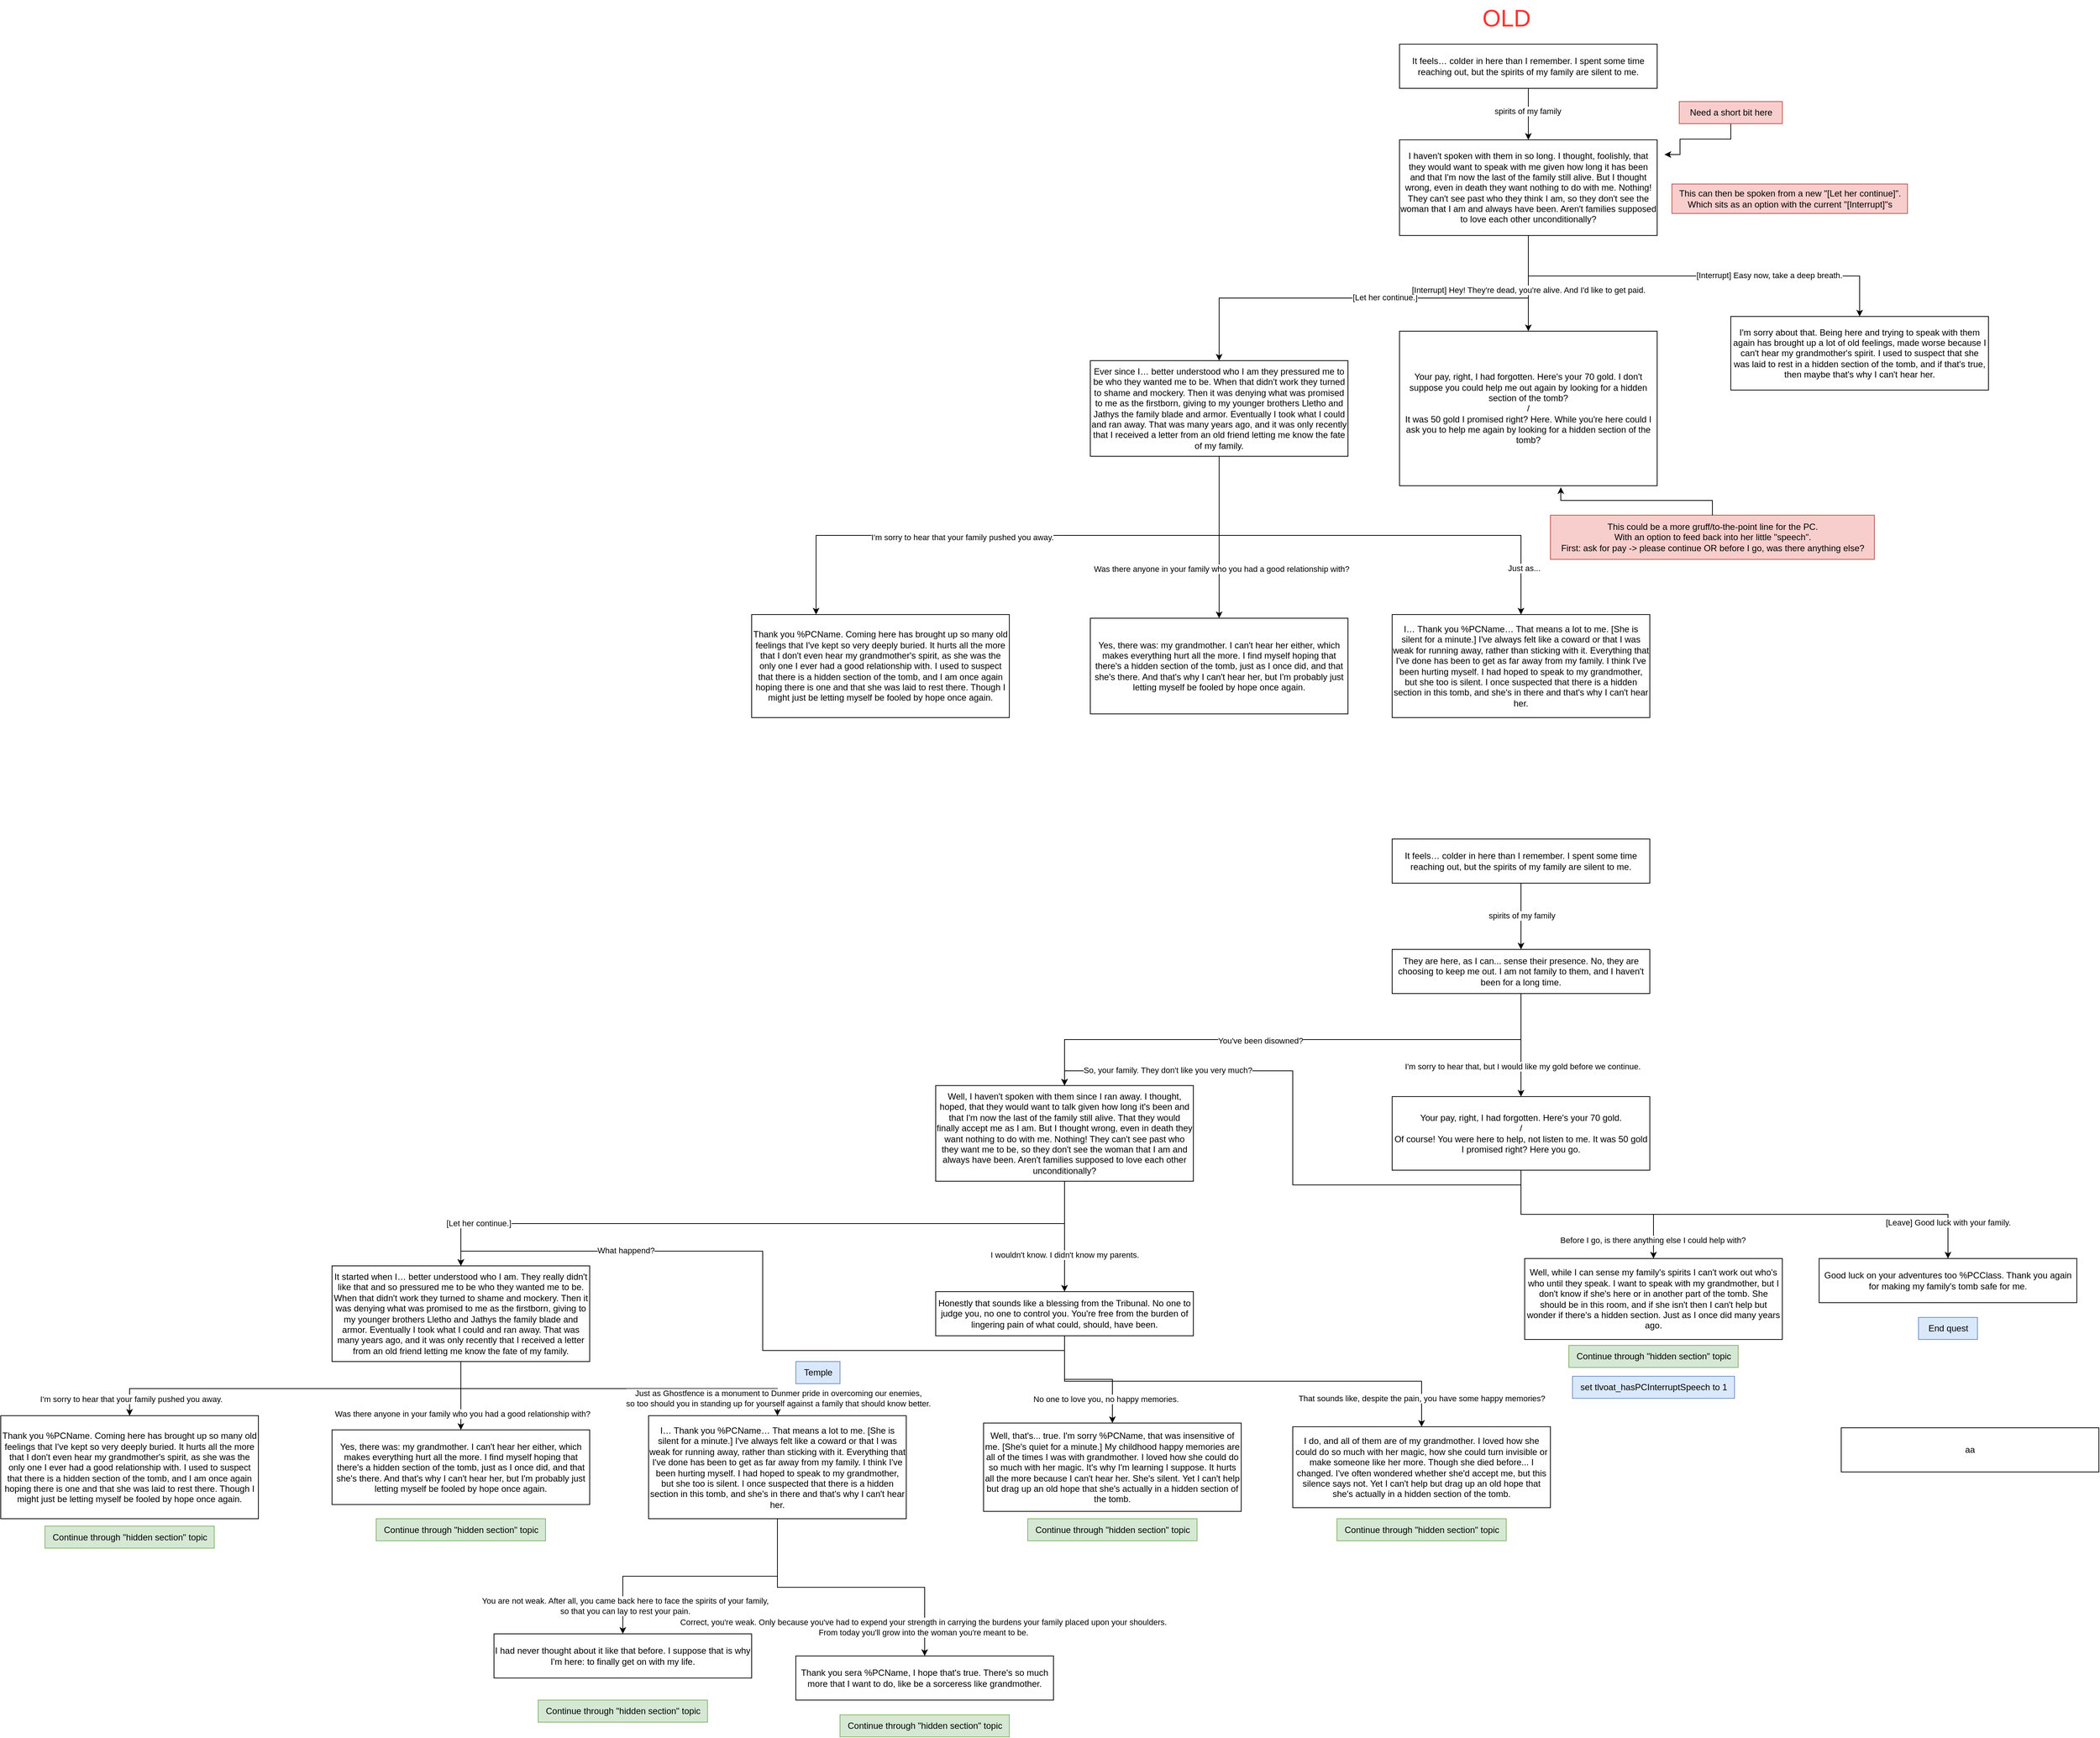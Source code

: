 <mxfile version="26.0.15">
  <diagram name="Page-1" id="907H_8X75_HjY04pCW_Z">
    <mxGraphModel dx="5550" dy="2889" grid="1" gridSize="10" guides="1" tooltips="1" connect="1" arrows="1" fold="1" page="1" pageScale="1" pageWidth="850" pageHeight="1100" math="0" shadow="0">
      <root>
        <mxCell id="0" />
        <mxCell id="1" parent="0" />
        <mxCell id="Po-c8Y7y1Jj03TQiTFve-6" style="edgeStyle=orthogonalEdgeStyle;rounded=0;orthogonalLoop=1;jettySize=auto;html=1;exitX=0.5;exitY=1;exitDx=0;exitDy=0;entryX=0.5;entryY=0;entryDx=0;entryDy=0;" parent="1" source="Po-c8Y7y1Jj03TQiTFve-1" target="Po-c8Y7y1Jj03TQiTFve-2" edge="1">
          <mxGeometry relative="1" as="geometry" />
        </mxCell>
        <mxCell id="Po-c8Y7y1Jj03TQiTFve-7" value="&lt;div&gt;spirits of my family&lt;/div&gt;" style="edgeLabel;html=1;align=center;verticalAlign=middle;resizable=0;points=[];" parent="Po-c8Y7y1Jj03TQiTFve-6" vertex="1" connectable="0">
          <mxGeometry x="-0.114" y="-1" relative="1" as="geometry">
            <mxPoint as="offset" />
          </mxGeometry>
        </mxCell>
        <mxCell id="Po-c8Y7y1Jj03TQiTFve-1" value="It feels… colder in here than I remember. I spent some time reaching out, but the spirits of my family are silent to me." style="rounded=0;whiteSpace=wrap;html=1;" parent="1" vertex="1">
          <mxGeometry x="120" y="-1040" width="350" height="60" as="geometry" />
        </mxCell>
        <mxCell id="Po-c8Y7y1Jj03TQiTFve-8" style="edgeStyle=orthogonalEdgeStyle;rounded=0;orthogonalLoop=1;jettySize=auto;html=1;exitX=0.5;exitY=1;exitDx=0;exitDy=0;entryX=0.5;entryY=0;entryDx=0;entryDy=0;" parent="1" source="Po-c8Y7y1Jj03TQiTFve-2" target="Po-c8Y7y1Jj03TQiTFve-3" edge="1">
          <mxGeometry relative="1" as="geometry" />
        </mxCell>
        <mxCell id="Po-c8Y7y1Jj03TQiTFve-9" value="&lt;div&gt;[Let her continue.]&lt;/div&gt;" style="edgeLabel;html=1;align=center;verticalAlign=middle;resizable=0;points=[];" parent="Po-c8Y7y1Jj03TQiTFve-8" vertex="1" connectable="0">
          <mxGeometry x="-0.05" y="-1" relative="1" as="geometry">
            <mxPoint as="offset" />
          </mxGeometry>
        </mxCell>
        <mxCell id="Po-c8Y7y1Jj03TQiTFve-10" style="edgeStyle=orthogonalEdgeStyle;rounded=0;orthogonalLoop=1;jettySize=auto;html=1;exitX=0.5;exitY=1;exitDx=0;exitDy=0;entryX=0.5;entryY=0;entryDx=0;entryDy=0;" parent="1" source="Po-c8Y7y1Jj03TQiTFve-2" target="Po-c8Y7y1Jj03TQiTFve-4" edge="1">
          <mxGeometry relative="1" as="geometry" />
        </mxCell>
        <mxCell id="Po-c8Y7y1Jj03TQiTFve-11" value="[Interrupt] Hey! They&#39;re dead, you&#39;re alive. And I&#39;d like to get paid." style="edgeLabel;html=1;align=center;verticalAlign=middle;resizable=0;points=[];" parent="Po-c8Y7y1Jj03TQiTFve-10" vertex="1" connectable="0">
          <mxGeometry x="0.139" relative="1" as="geometry">
            <mxPoint as="offset" />
          </mxGeometry>
        </mxCell>
        <mxCell id="Po-c8Y7y1Jj03TQiTFve-12" style="edgeStyle=orthogonalEdgeStyle;rounded=0;orthogonalLoop=1;jettySize=auto;html=1;exitX=0.5;exitY=1;exitDx=0;exitDy=0;entryX=0.5;entryY=0;entryDx=0;entryDy=0;" parent="1" source="Po-c8Y7y1Jj03TQiTFve-2" target="Po-c8Y7y1Jj03TQiTFve-5" edge="1">
          <mxGeometry relative="1" as="geometry" />
        </mxCell>
        <mxCell id="Po-c8Y7y1Jj03TQiTFve-13" value="[Interrupt] Easy now, take a deep breath." style="edgeLabel;html=1;align=center;verticalAlign=middle;resizable=0;points=[];" parent="Po-c8Y7y1Jj03TQiTFve-12" vertex="1" connectable="0">
          <mxGeometry x="0.364" y="1" relative="1" as="geometry">
            <mxPoint as="offset" />
          </mxGeometry>
        </mxCell>
        <mxCell id="Po-c8Y7y1Jj03TQiTFve-2" value="I haven&#39;t spoken with them in so long. I thought, foolishly, that they would want to speak with me given how long it has been and that I&#39;m now the last of the family still alive. But I thought wrong, even in death they want nothing to do with me. Nothing! They can&#39;t see past who they think I am, so they don&#39;t see the woman that I am and always have been. Aren&#39;t families supposed to love each other unconditionally?" style="rounded=0;whiteSpace=wrap;html=1;" parent="1" vertex="1">
          <mxGeometry x="120" y="-910" width="350" height="130" as="geometry" />
        </mxCell>
        <mxCell id="Po-c8Y7y1Jj03TQiTFve-17" style="edgeStyle=orthogonalEdgeStyle;rounded=0;orthogonalLoop=1;jettySize=auto;html=1;exitX=0.5;exitY=1;exitDx=0;exitDy=0;entryX=0.25;entryY=0;entryDx=0;entryDy=0;" parent="1" source="Po-c8Y7y1Jj03TQiTFve-3" target="Po-c8Y7y1Jj03TQiTFve-14" edge="1">
          <mxGeometry relative="1" as="geometry" />
        </mxCell>
        <mxCell id="Po-c8Y7y1Jj03TQiTFve-20" value="I&#39;m sorry to hear that your family pushed you away." style="edgeLabel;html=1;align=center;verticalAlign=middle;resizable=0;points=[];" parent="Po-c8Y7y1Jj03TQiTFve-17" vertex="1" connectable="0">
          <mxGeometry x="0.2" y="2" relative="1" as="geometry">
            <mxPoint x="1" as="offset" />
          </mxGeometry>
        </mxCell>
        <mxCell id="Po-c8Y7y1Jj03TQiTFve-18" style="edgeStyle=orthogonalEdgeStyle;rounded=0;orthogonalLoop=1;jettySize=auto;html=1;exitX=0.5;exitY=1;exitDx=0;exitDy=0;entryX=0.5;entryY=0;entryDx=0;entryDy=0;" parent="1" source="Po-c8Y7y1Jj03TQiTFve-3" target="Po-c8Y7y1Jj03TQiTFve-15" edge="1">
          <mxGeometry relative="1" as="geometry" />
        </mxCell>
        <mxCell id="Po-c8Y7y1Jj03TQiTFve-21" value="Was there anyone in your family who you had a good relationship with?" style="edgeLabel;html=1;align=center;verticalAlign=middle;resizable=0;points=[];" parent="Po-c8Y7y1Jj03TQiTFve-18" vertex="1" connectable="0">
          <mxGeometry x="0.391" y="3" relative="1" as="geometry">
            <mxPoint as="offset" />
          </mxGeometry>
        </mxCell>
        <mxCell id="Po-c8Y7y1Jj03TQiTFve-19" style="edgeStyle=orthogonalEdgeStyle;rounded=0;orthogonalLoop=1;jettySize=auto;html=1;exitX=0.5;exitY=1;exitDx=0;exitDy=0;entryX=0.5;entryY=0;entryDx=0;entryDy=0;" parent="1" source="Po-c8Y7y1Jj03TQiTFve-3" target="Po-c8Y7y1Jj03TQiTFve-16" edge="1">
          <mxGeometry relative="1" as="geometry" />
        </mxCell>
        <mxCell id="Po-c8Y7y1Jj03TQiTFve-22" value="Just as..." style="edgeLabel;html=1;align=center;verticalAlign=middle;resizable=0;points=[];" parent="Po-c8Y7y1Jj03TQiTFve-19" vertex="1" connectable="0">
          <mxGeometry x="0.798" y="4" relative="1" as="geometry">
            <mxPoint as="offset" />
          </mxGeometry>
        </mxCell>
        <mxCell id="Po-c8Y7y1Jj03TQiTFve-3" value="Ever since I… better understood who I am they pressured me to be who they wanted me to be. When that didn&#39;t work they turned to shame and mockery. Then it was denying what was promised to me as the firstborn, giving to my younger brothers Lletho and Jathys the family blade and armor. Eventually I took what I could and ran away. That was many years ago, and it was only recently that I received a letter from an old friend letting me know the fate of my family." style="rounded=0;whiteSpace=wrap;html=1;" parent="1" vertex="1">
          <mxGeometry x="-300" y="-610" width="350" height="130" as="geometry" />
        </mxCell>
        <mxCell id="Po-c8Y7y1Jj03TQiTFve-4" value="&lt;div&gt;Your pay, right, I had forgotten. Here&#39;s your 70 gold. I don&#39;t suppose you could help me out again by looking for a hidden section of the tomb?&lt;/div&gt;&lt;div&gt;/&lt;/div&gt;&lt;div&gt;It was 50 gold I promised right? Here. While you&#39;re here could I ask you to help me again by looking for a hidden section of the tomb?&lt;/div&gt;" style="rounded=0;whiteSpace=wrap;html=1;" parent="1" vertex="1">
          <mxGeometry x="120" y="-650" width="350" height="210" as="geometry" />
        </mxCell>
        <mxCell id="Po-c8Y7y1Jj03TQiTFve-5" value="I&#39;m sorry about that. Being here and trying to speak with them again has brought up a lot of old feelings, made worse because I can&#39;t hear my grandmother&#39;s spirit. I used to suspect that she was laid to rest in a hidden section of the tomb, and if that&#39;s true, then maybe that&#39;s why I can&#39;t hear her." style="rounded=0;whiteSpace=wrap;html=1;" parent="1" vertex="1">
          <mxGeometry x="570" y="-670" width="350" height="100" as="geometry" />
        </mxCell>
        <mxCell id="Po-c8Y7y1Jj03TQiTFve-14" value="Thank you %PCName. Coming here has brought up so many old feelings that I&#39;ve kept so very deeply buried. It hurts all the more that I don&#39;t even hear my grandmother&#39;s spirit, as she was the only one I ever had a good relationship with. I used to suspect that there is a hidden section of the tomb, and I am once again hoping there is one and that she was laid to rest there. Though I might just be letting myself be fooled by hope once again." style="rounded=0;whiteSpace=wrap;html=1;" parent="1" vertex="1">
          <mxGeometry x="-760" y="-265" width="350" height="140" as="geometry" />
        </mxCell>
        <mxCell id="Po-c8Y7y1Jj03TQiTFve-15" value="Yes, there was: my grandmother. I can&#39;t hear her either, which makes everything hurt all the more. I find myself hoping that there&#39;s a hidden section of the tomb, just as I once did, and that she&#39;s there. And that&#39;s why I can&#39;t hear her, but I&#39;m probably just letting myself be fooled by hope once again." style="rounded=0;whiteSpace=wrap;html=1;" parent="1" vertex="1">
          <mxGeometry x="-300" y="-260" width="350" height="130" as="geometry" />
        </mxCell>
        <mxCell id="Po-c8Y7y1Jj03TQiTFve-16" value="I… Thank you %PCName… That means a lot to me. [She is silent for a minute.] I&#39;ve always felt like a coward or that I was weak for running away, rather than sticking with it. Everything that I&#39;ve done has been to get as far away from my family. I think I&#39;ve been hurting myself. I had hoped to speak to my grandmother, but she too is silent. I once suspected that there is a hidden section in this tomb, and she&#39;s in there and that&#39;s why I can&#39;t hear her." style="rounded=0;whiteSpace=wrap;html=1;" parent="1" vertex="1">
          <mxGeometry x="110" y="-265" width="350" height="140" as="geometry" />
        </mxCell>
        <mxCell id="6HRQGlN3xS3Xlfp-Bm1q-2" style="edgeStyle=orthogonalEdgeStyle;rounded=0;orthogonalLoop=1;jettySize=auto;html=1;" parent="1" source="6HRQGlN3xS3Xlfp-Bm1q-1" edge="1">
          <mxGeometry relative="1" as="geometry">
            <mxPoint x="480" y="-890" as="targetPoint" />
            <Array as="points">
              <mxPoint x="570" y="-911" />
              <mxPoint x="501" y="-911" />
              <mxPoint x="501" y="-890" />
            </Array>
          </mxGeometry>
        </mxCell>
        <mxCell id="6HRQGlN3xS3Xlfp-Bm1q-1" value="Need a short bit here" style="text;html=1;align=center;verticalAlign=middle;resizable=0;points=[];autosize=1;strokeColor=#b85450;fillColor=#f8cecc;" parent="1" vertex="1">
          <mxGeometry x="500" y="-962" width="140" height="30" as="geometry" />
        </mxCell>
        <mxCell id="6HRQGlN3xS3Xlfp-Bm1q-3" value="&lt;div&gt;This can then be spoken from a new &quot;[Let her continue]&quot;.&lt;/div&gt;&lt;div&gt;Which sits as an option with the current &quot;[Interrupt]&quot;s&lt;/div&gt;" style="text;html=1;align=center;verticalAlign=middle;resizable=0;points=[];autosize=1;strokeColor=#b85450;fillColor=#f8cecc;" parent="1" vertex="1">
          <mxGeometry x="490" y="-850" width="320" height="40" as="geometry" />
        </mxCell>
        <mxCell id="6HRQGlN3xS3Xlfp-Bm1q-4" value="&lt;div&gt;This could be a more gruff/to-the-point line for the PC.&lt;/div&gt;&lt;div&gt;With an option to feed back into her little &quot;speech&quot;.&lt;/div&gt;&lt;div&gt;First: ask for pay -&amp;gt; please continue OR before I go, was there anything else?&lt;/div&gt;" style="text;html=1;align=center;verticalAlign=middle;resizable=0;points=[];autosize=1;strokeColor=#b85450;fillColor=#f8cecc;" parent="1" vertex="1">
          <mxGeometry x="325" y="-400" width="440" height="60" as="geometry" />
        </mxCell>
        <mxCell id="6HRQGlN3xS3Xlfp-Bm1q-5" style="edgeStyle=orthogonalEdgeStyle;rounded=0;orthogonalLoop=1;jettySize=auto;html=1;entryX=0.626;entryY=1.01;entryDx=0;entryDy=0;entryPerimeter=0;" parent="1" source="6HRQGlN3xS3Xlfp-Bm1q-4" target="Po-c8Y7y1Jj03TQiTFve-4" edge="1">
          <mxGeometry relative="1" as="geometry" />
        </mxCell>
        <mxCell id="IOSCpickuRpwtorIMnZY-4" style="edgeStyle=orthogonalEdgeStyle;rounded=0;orthogonalLoop=1;jettySize=auto;html=1;exitX=0.5;exitY=1;exitDx=0;exitDy=0;" edge="1" parent="1" source="IOSCpickuRpwtorIMnZY-1" target="IOSCpickuRpwtorIMnZY-3">
          <mxGeometry relative="1" as="geometry" />
        </mxCell>
        <mxCell id="IOSCpickuRpwtorIMnZY-5" value="spirits of my family" style="edgeLabel;html=1;align=center;verticalAlign=middle;resizable=0;points=[];" vertex="1" connectable="0" parent="IOSCpickuRpwtorIMnZY-4">
          <mxGeometry x="-0.022" y="1" relative="1" as="geometry">
            <mxPoint as="offset" />
          </mxGeometry>
        </mxCell>
        <mxCell id="IOSCpickuRpwtorIMnZY-1" value="It feels… colder in here than I remember. I spent some time reaching out, but the spirits of my family are silent to me." style="rounded=0;whiteSpace=wrap;html=1;" vertex="1" parent="1">
          <mxGeometry x="110" y="40" width="350" height="60" as="geometry" />
        </mxCell>
        <mxCell id="IOSCpickuRpwtorIMnZY-2" value="&lt;font style=&quot;font-size: 32px; color: rgb(255, 51, 51);&quot;&gt;OLD&lt;/font&gt;" style="text;html=1;align=center;verticalAlign=middle;resizable=0;points=[];autosize=1;strokeColor=none;fillColor=none;" vertex="1" parent="1">
          <mxGeometry x="220" y="-1100" width="90" height="50" as="geometry" />
        </mxCell>
        <mxCell id="IOSCpickuRpwtorIMnZY-7" style="edgeStyle=orthogonalEdgeStyle;rounded=0;orthogonalLoop=1;jettySize=auto;html=1;exitX=0.5;exitY=1;exitDx=0;exitDy=0;entryX=0.5;entryY=0;entryDx=0;entryDy=0;" edge="1" parent="1" source="IOSCpickuRpwtorIMnZY-3" target="IOSCpickuRpwtorIMnZY-6">
          <mxGeometry relative="1" as="geometry" />
        </mxCell>
        <mxCell id="IOSCpickuRpwtorIMnZY-8" value="You&#39;ve been disowned?" style="edgeLabel;html=1;align=center;verticalAlign=middle;resizable=0;points=[];" vertex="1" connectable="0" parent="IOSCpickuRpwtorIMnZY-7">
          <mxGeometry x="0.118" y="1" relative="1" as="geometry">
            <mxPoint as="offset" />
          </mxGeometry>
        </mxCell>
        <mxCell id="IOSCpickuRpwtorIMnZY-10" style="edgeStyle=orthogonalEdgeStyle;rounded=0;orthogonalLoop=1;jettySize=auto;html=1;exitX=0.5;exitY=1;exitDx=0;exitDy=0;entryX=0.5;entryY=0;entryDx=0;entryDy=0;" edge="1" parent="1" source="IOSCpickuRpwtorIMnZY-3" target="IOSCpickuRpwtorIMnZY-9">
          <mxGeometry relative="1" as="geometry" />
        </mxCell>
        <mxCell id="IOSCpickuRpwtorIMnZY-11" value="I&#39;m sorry to hear that, but I would like my gold before we continue." style="edgeLabel;html=1;align=center;verticalAlign=middle;resizable=0;points=[];" vertex="1" connectable="0" parent="IOSCpickuRpwtorIMnZY-10">
          <mxGeometry x="0.411" y="2" relative="1" as="geometry">
            <mxPoint as="offset" />
          </mxGeometry>
        </mxCell>
        <mxCell id="IOSCpickuRpwtorIMnZY-3" value="They are here, as I can... sense their presence. No, they are choosing to keep me out. I am not family to them, and I haven&#39;t been for a long time." style="whiteSpace=wrap;html=1;" vertex="1" parent="1">
          <mxGeometry x="110" y="190" width="350" height="60" as="geometry" />
        </mxCell>
        <mxCell id="IOSCpickuRpwtorIMnZY-25" style="edgeStyle=orthogonalEdgeStyle;rounded=0;orthogonalLoop=1;jettySize=auto;html=1;exitX=0.5;exitY=1;exitDx=0;exitDy=0;" edge="1" parent="1" source="IOSCpickuRpwtorIMnZY-6" target="IOSCpickuRpwtorIMnZY-24">
          <mxGeometry relative="1" as="geometry" />
        </mxCell>
        <mxCell id="IOSCpickuRpwtorIMnZY-26" value="[Let her continue.]" style="edgeLabel;html=1;align=center;verticalAlign=middle;resizable=0;points=[];" vertex="1" connectable="0" parent="IOSCpickuRpwtorIMnZY-25">
          <mxGeometry x="0.827" y="-1" relative="1" as="geometry">
            <mxPoint as="offset" />
          </mxGeometry>
        </mxCell>
        <mxCell id="IOSCpickuRpwtorIMnZY-28" style="edgeStyle=orthogonalEdgeStyle;rounded=0;orthogonalLoop=1;jettySize=auto;html=1;exitX=0.5;exitY=1;exitDx=0;exitDy=0;entryX=0.5;entryY=0;entryDx=0;entryDy=0;" edge="1" parent="1" source="IOSCpickuRpwtorIMnZY-6" target="IOSCpickuRpwtorIMnZY-27">
          <mxGeometry relative="1" as="geometry" />
        </mxCell>
        <mxCell id="IOSCpickuRpwtorIMnZY-29" value="I wouldn&#39;t know. I didn&#39;t know my parents." style="edgeLabel;html=1;align=center;verticalAlign=middle;resizable=0;points=[];" vertex="1" connectable="0" parent="IOSCpickuRpwtorIMnZY-28">
          <mxGeometry x="0.336" relative="1" as="geometry">
            <mxPoint as="offset" />
          </mxGeometry>
        </mxCell>
        <mxCell id="IOSCpickuRpwtorIMnZY-6" value="Well, I haven&#39;t spoken with them since I ran away. I thought, hoped, that they would want to talk given how long it&#39;s been and that I&#39;m now the last of the family still alive. That they would finally accept me as I am. But I thought wrong, even in death they want nothing to do with me. Nothing! They can&#39;t see past who they want me to be, so they don&#39;t see the woman that I am and always have been. Aren&#39;t families supposed to love each other unconditionally?" style="rounded=0;whiteSpace=wrap;html=1;" vertex="1" parent="1">
          <mxGeometry x="-510" y="375" width="350" height="130" as="geometry" />
        </mxCell>
        <mxCell id="IOSCpickuRpwtorIMnZY-15" style="edgeStyle=orthogonalEdgeStyle;rounded=0;orthogonalLoop=1;jettySize=auto;html=1;exitX=0.5;exitY=1;exitDx=0;exitDy=0;entryX=0.5;entryY=0;entryDx=0;entryDy=0;" edge="1" parent="1" source="IOSCpickuRpwtorIMnZY-9" target="IOSCpickuRpwtorIMnZY-13">
          <mxGeometry relative="1" as="geometry" />
        </mxCell>
        <mxCell id="IOSCpickuRpwtorIMnZY-16" value="Before I go, is there anything else I could help with?" style="edgeLabel;html=1;align=center;verticalAlign=middle;resizable=0;points=[];" vertex="1" connectable="0" parent="IOSCpickuRpwtorIMnZY-15">
          <mxGeometry x="0.409" y="2" relative="1" as="geometry">
            <mxPoint x="27" y="37" as="offset" />
          </mxGeometry>
        </mxCell>
        <mxCell id="IOSCpickuRpwtorIMnZY-17" style="edgeStyle=orthogonalEdgeStyle;rounded=0;orthogonalLoop=1;jettySize=auto;html=1;exitX=0.5;exitY=1;exitDx=0;exitDy=0;entryX=0.5;entryY=0;entryDx=0;entryDy=0;" edge="1" parent="1" source="IOSCpickuRpwtorIMnZY-9" target="IOSCpickuRpwtorIMnZY-14">
          <mxGeometry relative="1" as="geometry" />
        </mxCell>
        <mxCell id="IOSCpickuRpwtorIMnZY-18" value="[Leave] Good luck with your family." style="edgeLabel;html=1;align=center;verticalAlign=middle;resizable=0;points=[];" vertex="1" connectable="0" parent="IOSCpickuRpwtorIMnZY-17">
          <mxGeometry x="0.858" relative="1" as="geometry">
            <mxPoint as="offset" />
          </mxGeometry>
        </mxCell>
        <mxCell id="IOSCpickuRpwtorIMnZY-19" style="edgeStyle=orthogonalEdgeStyle;rounded=0;orthogonalLoop=1;jettySize=auto;html=1;exitX=0.5;exitY=1;exitDx=0;exitDy=0;entryX=0.5;entryY=0;entryDx=0;entryDy=0;" edge="1" parent="1" source="IOSCpickuRpwtorIMnZY-9" target="IOSCpickuRpwtorIMnZY-6">
          <mxGeometry relative="1" as="geometry" />
        </mxCell>
        <mxCell id="IOSCpickuRpwtorIMnZY-20" value="So, your family. They don&#39;t like you very much?" style="edgeLabel;html=1;align=center;verticalAlign=middle;resizable=0;points=[];" vertex="1" connectable="0" parent="IOSCpickuRpwtorIMnZY-19">
          <mxGeometry x="0.609" y="-1" relative="1" as="geometry">
            <mxPoint as="offset" />
          </mxGeometry>
        </mxCell>
        <mxCell id="IOSCpickuRpwtorIMnZY-9" value="&lt;div&gt;Your pay, right, I had forgotten. Here&#39;s your 70 gold.&lt;/div&gt;&lt;div&gt;/&lt;/div&gt;&lt;div&gt;Of course! You were here to help, not listen to me. It was 50 gold I promised right? Here you go.&lt;/div&gt;" style="whiteSpace=wrap;html=1;" vertex="1" parent="1">
          <mxGeometry x="110" y="390" width="350" height="100" as="geometry" />
        </mxCell>
        <mxCell id="IOSCpickuRpwtorIMnZY-12" value="aa" style="whiteSpace=wrap;html=1;" vertex="1" parent="1">
          <mxGeometry x="720" y="840" width="350" height="60" as="geometry" />
        </mxCell>
        <mxCell id="IOSCpickuRpwtorIMnZY-13" value="Well, while I can sense my family&#39;s spirits I can&#39;t work out who&#39;s who until they speak. I want to speak with my grandmother, but I don&#39;t know if she&#39;s here or in another part of the tomb. She should be in this room, and if she isn&#39;t then I can&#39;t help but wonder if there&#39;s a hidden section. Just as I once did many years ago." style="whiteSpace=wrap;html=1;" vertex="1" parent="1">
          <mxGeometry x="290" y="610" width="350" height="110" as="geometry" />
        </mxCell>
        <mxCell id="IOSCpickuRpwtorIMnZY-14" value="Good luck on your adventures too %PCClass. Thank you again for making my family&#39;s tomb safe for me." style="whiteSpace=wrap;html=1;" vertex="1" parent="1">
          <mxGeometry x="690" y="610" width="350" height="60" as="geometry" />
        </mxCell>
        <mxCell id="IOSCpickuRpwtorIMnZY-21" value="&lt;div&gt;End quest&lt;/div&gt;" style="text;html=1;align=center;verticalAlign=middle;resizable=0;points=[];autosize=1;strokeColor=#6c8ebf;fillColor=#dae8fc;" vertex="1" parent="1">
          <mxGeometry x="825" y="690" width="80" height="30" as="geometry" />
        </mxCell>
        <mxCell id="IOSCpickuRpwtorIMnZY-22" value="Continue through &quot;hidden section&quot; topic" style="text;html=1;align=center;verticalAlign=middle;resizable=0;points=[];autosize=1;strokeColor=#82b366;fillColor=#d5e8d4;" vertex="1" parent="1">
          <mxGeometry x="350" y="728" width="230" height="30" as="geometry" />
        </mxCell>
        <mxCell id="IOSCpickuRpwtorIMnZY-23" value="&lt;div&gt;set tlvoat_hasPCInterruptSpeech to 1&lt;/div&gt;" style="text;html=1;align=center;verticalAlign=middle;resizable=0;points=[];autosize=1;strokeColor=#6c8ebf;fillColor=#dae8fc;" vertex="1" parent="1">
          <mxGeometry x="355" y="770" width="220" height="30" as="geometry" />
        </mxCell>
        <mxCell id="IOSCpickuRpwtorIMnZY-41" style="edgeStyle=orthogonalEdgeStyle;rounded=0;orthogonalLoop=1;jettySize=auto;html=1;exitX=0.5;exitY=1;exitDx=0;exitDy=0;entryX=0.5;entryY=0;entryDx=0;entryDy=0;" edge="1" parent="1" source="IOSCpickuRpwtorIMnZY-24" target="IOSCpickuRpwtorIMnZY-40">
          <mxGeometry relative="1" as="geometry" />
        </mxCell>
        <mxCell id="IOSCpickuRpwtorIMnZY-42" value="Was there anyone in your family who you had a good relationship with?" style="edgeLabel;html=1;align=center;verticalAlign=middle;resizable=0;points=[];" vertex="1" connectable="0" parent="IOSCpickuRpwtorIMnZY-41">
          <mxGeometry x="0.541" y="2" relative="1" as="geometry">
            <mxPoint y="-1" as="offset" />
          </mxGeometry>
        </mxCell>
        <mxCell id="IOSCpickuRpwtorIMnZY-45" style="edgeStyle=orthogonalEdgeStyle;rounded=0;orthogonalLoop=1;jettySize=auto;html=1;exitX=0.5;exitY=1;exitDx=0;exitDy=0;entryX=0.5;entryY=0;entryDx=0;entryDy=0;" edge="1" parent="1" source="IOSCpickuRpwtorIMnZY-24" target="IOSCpickuRpwtorIMnZY-44">
          <mxGeometry relative="1" as="geometry" />
        </mxCell>
        <mxCell id="IOSCpickuRpwtorIMnZY-46" value="I&#39;m sorry to hear that your family pushed you away." style="edgeLabel;html=1;align=center;verticalAlign=middle;resizable=0;points=[];" vertex="1" connectable="0" parent="IOSCpickuRpwtorIMnZY-45">
          <mxGeometry x="0.918" y="2" relative="1" as="geometry">
            <mxPoint y="-1" as="offset" />
          </mxGeometry>
        </mxCell>
        <mxCell id="IOSCpickuRpwtorIMnZY-49" style="edgeStyle=orthogonalEdgeStyle;rounded=0;orthogonalLoop=1;jettySize=auto;html=1;exitX=0.5;exitY=1;exitDx=0;exitDy=0;entryX=0.5;entryY=0;entryDx=0;entryDy=0;" edge="1" parent="1" source="IOSCpickuRpwtorIMnZY-24" target="IOSCpickuRpwtorIMnZY-48">
          <mxGeometry relative="1" as="geometry" />
        </mxCell>
        <mxCell id="IOSCpickuRpwtorIMnZY-50" value="&lt;div&gt;Just as Ghostfence is a monument to Dunmer pride in overcoming our enemies,&lt;/div&gt;&lt;div&gt;so too should you in standing up for yourself against a family that should know better.&lt;/div&gt;" style="edgeLabel;html=1;align=center;verticalAlign=middle;resizable=0;points=[];" vertex="1" connectable="0" parent="IOSCpickuRpwtorIMnZY-49">
          <mxGeometry x="0.906" y="1" relative="1" as="geometry">
            <mxPoint as="offset" />
          </mxGeometry>
        </mxCell>
        <mxCell id="IOSCpickuRpwtorIMnZY-24" value="It started when I… better understood who I am. They really didn&#39;t like that and so pressured me to be who they wanted me to be. When that didn&#39;t work they turned to shame and mockery. Then it was denying what was promised to me as the firstborn, giving to my younger brothers Lletho and Jathys the family blade and armor. Eventually I took what I could and ran away. That was many years ago, and it was only recently that I received a letter from an old friend letting me know the fate of my family." style="rounded=0;whiteSpace=wrap;html=1;" vertex="1" parent="1">
          <mxGeometry x="-1330" y="620" width="350" height="130" as="geometry" />
        </mxCell>
        <mxCell id="IOSCpickuRpwtorIMnZY-31" style="edgeStyle=orthogonalEdgeStyle;rounded=0;orthogonalLoop=1;jettySize=auto;html=1;exitX=0.5;exitY=1;exitDx=0;exitDy=0;entryX=0.5;entryY=0;entryDx=0;entryDy=0;" edge="1" parent="1" source="IOSCpickuRpwtorIMnZY-27" target="IOSCpickuRpwtorIMnZY-30">
          <mxGeometry relative="1" as="geometry" />
        </mxCell>
        <mxCell id="IOSCpickuRpwtorIMnZY-32" value="No one to love you, no happy memories." style="edgeLabel;html=1;align=center;verticalAlign=middle;resizable=0;points=[];" vertex="1" connectable="0" parent="IOSCpickuRpwtorIMnZY-31">
          <mxGeometry x="0.255" relative="1" as="geometry">
            <mxPoint y="26" as="offset" />
          </mxGeometry>
        </mxCell>
        <mxCell id="IOSCpickuRpwtorIMnZY-35" style="edgeStyle=orthogonalEdgeStyle;rounded=0;orthogonalLoop=1;jettySize=auto;html=1;exitX=0.5;exitY=1;exitDx=0;exitDy=0;entryX=0.5;entryY=0;entryDx=0;entryDy=0;" edge="1" parent="1" source="IOSCpickuRpwtorIMnZY-27" target="IOSCpickuRpwtorIMnZY-34">
          <mxGeometry relative="1" as="geometry" />
        </mxCell>
        <mxCell id="IOSCpickuRpwtorIMnZY-36" value="That sounds like, despite the pain, you have some happy memories?" style="edgeLabel;html=1;align=center;verticalAlign=middle;resizable=0;points=[];" vertex="1" connectable="0" parent="IOSCpickuRpwtorIMnZY-35">
          <mxGeometry x="0.824" y="-1" relative="1" as="geometry">
            <mxPoint x="1" y="15" as="offset" />
          </mxGeometry>
        </mxCell>
        <mxCell id="IOSCpickuRpwtorIMnZY-38" style="edgeStyle=orthogonalEdgeStyle;rounded=0;orthogonalLoop=1;jettySize=auto;html=1;exitX=0.5;exitY=1;exitDx=0;exitDy=0;entryX=0.5;entryY=0;entryDx=0;entryDy=0;" edge="1" parent="1" source="IOSCpickuRpwtorIMnZY-27" target="IOSCpickuRpwtorIMnZY-24">
          <mxGeometry relative="1" as="geometry" />
        </mxCell>
        <mxCell id="IOSCpickuRpwtorIMnZY-39" value="What happend?" style="edgeLabel;html=1;align=center;verticalAlign=middle;resizable=0;points=[];" vertex="1" connectable="0" parent="IOSCpickuRpwtorIMnZY-38">
          <mxGeometry x="0.51" y="-1" relative="1" as="geometry">
            <mxPoint as="offset" />
          </mxGeometry>
        </mxCell>
        <mxCell id="IOSCpickuRpwtorIMnZY-27" value="Honestly that sounds like a blessing from the Tribunal. No one to judge you, no one to control you. You&#39;re free from the burden of lingering pain of what could, should, have been." style="whiteSpace=wrap;html=1;" vertex="1" parent="1">
          <mxGeometry x="-510" y="655" width="350" height="60" as="geometry" />
        </mxCell>
        <mxCell id="IOSCpickuRpwtorIMnZY-30" value="Well, that&#39;s... true. I&#39;m sorry %PCName, that was insensitive of me. [She&#39;s quiet for a minute.] My childhood happy memories are all of the times I was with grandmother. I loved how she could do so much with her magic. It&#39;s why I&#39;m learning I suppose. It hurts all the more because I can&#39;t hear her. She&#39;s silent. Yet I can&#39;t help but drag up an old hope that she&#39;s actually in a hidden section of the tomb." style="whiteSpace=wrap;html=1;" vertex="1" parent="1">
          <mxGeometry x="-445" y="833.57" width="350" height="120" as="geometry" />
        </mxCell>
        <mxCell id="IOSCpickuRpwtorIMnZY-33" value="Continue through &quot;hidden section&quot; topic" style="text;html=1;align=center;verticalAlign=middle;resizable=0;points=[];autosize=1;strokeColor=#82b366;fillColor=#d5e8d4;" vertex="1" parent="1">
          <mxGeometry x="-385" y="963.57" width="230" height="30" as="geometry" />
        </mxCell>
        <mxCell id="IOSCpickuRpwtorIMnZY-34" value="I do, and all of them are of my grandmother. I loved how she could do so much with her magic, how she could turn invisible or make someone like her more. Though she died before... I changed. I&#39;ve often wondered whether she&#39;d accept me, but this silence says not. Yet I can&#39;t help but drag up an old hope that she&#39;s actually in a hidden section of the tomb." style="whiteSpace=wrap;html=1;" vertex="1" parent="1">
          <mxGeometry x="-25" y="838.57" width="350" height="110" as="geometry" />
        </mxCell>
        <mxCell id="IOSCpickuRpwtorIMnZY-37" value="Continue through &quot;hidden section&quot; topic" style="text;html=1;align=center;verticalAlign=middle;resizable=0;points=[];autosize=1;strokeColor=#82b366;fillColor=#d5e8d4;" vertex="1" parent="1">
          <mxGeometry x="35" y="963.57" width="230" height="30" as="geometry" />
        </mxCell>
        <mxCell id="IOSCpickuRpwtorIMnZY-40" value="Yes, there was: my grandmother. I can&#39;t hear her either, which makes everything hurt all the more. I find myself hoping that there&#39;s a hidden section of the tomb, just as I once did, and that she&#39;s there. And that&#39;s why I can&#39;t hear her, but I&#39;m probably just letting myself be fooled by hope once again." style="rounded=0;whiteSpace=wrap;html=1;" vertex="1" parent="1">
          <mxGeometry x="-1330" y="842.85" width="350" height="101.43" as="geometry" />
        </mxCell>
        <mxCell id="IOSCpickuRpwtorIMnZY-43" value="Continue through &quot;hidden section&quot; topic" style="text;html=1;align=center;verticalAlign=middle;resizable=0;points=[];autosize=1;strokeColor=#82b366;fillColor=#d5e8d4;" vertex="1" parent="1">
          <mxGeometry x="-1270" y="963.57" width="230" height="30" as="geometry" />
        </mxCell>
        <mxCell id="IOSCpickuRpwtorIMnZY-44" value="Thank you %PCName. Coming here has brought up so many old feelings that I&#39;ve kept so very deeply buried. It hurts all the more that I don&#39;t even hear my grandmother&#39;s spirit, as she was the only one I ever had a good relationship with. I used to suspect that there is a hidden section of the tomb, and I am once again hoping there is one and that she was laid to rest there. Though I might just be letting myself be fooled by hope once again." style="rounded=0;whiteSpace=wrap;html=1;" vertex="1" parent="1">
          <mxGeometry x="-1780" y="823.57" width="350" height="140" as="geometry" />
        </mxCell>
        <mxCell id="IOSCpickuRpwtorIMnZY-47" value="Continue through &quot;hidden section&quot; topic" style="text;html=1;align=center;verticalAlign=middle;resizable=0;points=[];autosize=1;strokeColor=#82b366;fillColor=#d5e8d4;" vertex="1" parent="1">
          <mxGeometry x="-1720" y="973.57" width="230" height="30" as="geometry" />
        </mxCell>
        <mxCell id="IOSCpickuRpwtorIMnZY-54" style="edgeStyle=orthogonalEdgeStyle;rounded=0;orthogonalLoop=1;jettySize=auto;html=1;exitX=0.5;exitY=1;exitDx=0;exitDy=0;entryX=0.5;entryY=0;entryDx=0;entryDy=0;" edge="1" parent="1" source="IOSCpickuRpwtorIMnZY-48" target="IOSCpickuRpwtorIMnZY-52">
          <mxGeometry relative="1" as="geometry" />
        </mxCell>
        <mxCell id="IOSCpickuRpwtorIMnZY-56" value="&lt;div&gt;You are not weak. After all, you came back here to face the spirits of your family,&lt;/div&gt;&lt;div&gt;so that you can lay to rest your pain.&lt;/div&gt;" style="edgeLabel;html=1;align=center;verticalAlign=middle;resizable=0;points=[];" vertex="1" connectable="0" parent="IOSCpickuRpwtorIMnZY-54">
          <mxGeometry x="0.792" y="3" relative="1" as="geometry">
            <mxPoint as="offset" />
          </mxGeometry>
        </mxCell>
        <mxCell id="IOSCpickuRpwtorIMnZY-55" style="edgeStyle=orthogonalEdgeStyle;rounded=0;orthogonalLoop=1;jettySize=auto;html=1;exitX=0.5;exitY=1;exitDx=0;exitDy=0;entryX=0.5;entryY=0;entryDx=0;entryDy=0;" edge="1" parent="1" source="IOSCpickuRpwtorIMnZY-48" target="IOSCpickuRpwtorIMnZY-53">
          <mxGeometry relative="1" as="geometry" />
        </mxCell>
        <mxCell id="IOSCpickuRpwtorIMnZY-57" value="&lt;div&gt;Correct, you&#39;re weak. Only because you&#39;ve had to expend your strength in carrying the burdens your family placed upon your shoulders.&lt;/div&gt;&lt;div&gt;From today you&#39;ll grow into the woman you&#39;re meant to be.&lt;/div&gt;" style="edgeLabel;html=1;align=center;verticalAlign=middle;resizable=0;points=[];" vertex="1" connectable="0" parent="IOSCpickuRpwtorIMnZY-55">
          <mxGeometry x="0.798" y="-2" relative="1" as="geometry">
            <mxPoint as="offset" />
          </mxGeometry>
        </mxCell>
        <mxCell id="IOSCpickuRpwtorIMnZY-48" value="I… Thank you %PCName… That means a lot to me. [She is silent for a minute.] I&#39;ve always felt like a coward or that I was weak for running away, rather than sticking with it. Everything that I&#39;ve done has been to get as far away from my family. I think I&#39;ve been hurting myself. I had hoped to speak to my grandmother, but she too is silent. I once suspected that there is a hidden section in this tomb, and she&#39;s in there and that&#39;s why I can&#39;t hear her." style="rounded=0;whiteSpace=wrap;html=1;" vertex="1" parent="1">
          <mxGeometry x="-900" y="823.57" width="350" height="140" as="geometry" />
        </mxCell>
        <mxCell id="IOSCpickuRpwtorIMnZY-51" value="Temple" style="text;html=1;align=center;verticalAlign=middle;resizable=0;points=[];autosize=1;strokeColor=#6c8ebf;fillColor=#dae8fc;" vertex="1" parent="1">
          <mxGeometry x="-700" y="750" width="60" height="30" as="geometry" />
        </mxCell>
        <mxCell id="IOSCpickuRpwtorIMnZY-52" value="I had never thought about it like that before. I suppose that is why I&#39;m here: to finally get on with my life." style="whiteSpace=wrap;html=1;" vertex="1" parent="1">
          <mxGeometry x="-1110" y="1120" width="350" height="60" as="geometry" />
        </mxCell>
        <mxCell id="IOSCpickuRpwtorIMnZY-53" value="Thank you sera %PCName, I hope that&#39;s true. There&#39;s so much more that I want to do, like be a sorceress like grandmother." style="whiteSpace=wrap;html=1;" vertex="1" parent="1">
          <mxGeometry x="-700" y="1150" width="350" height="60" as="geometry" />
        </mxCell>
        <mxCell id="IOSCpickuRpwtorIMnZY-58" value="Continue through &quot;hidden section&quot; topic" style="text;html=1;align=center;verticalAlign=middle;resizable=0;points=[];autosize=1;strokeColor=#82b366;fillColor=#d5e8d4;" vertex="1" parent="1">
          <mxGeometry x="-1050" y="1210" width="230" height="30" as="geometry" />
        </mxCell>
        <mxCell id="IOSCpickuRpwtorIMnZY-59" value="Continue through &quot;hidden section&quot; topic" style="text;html=1;align=center;verticalAlign=middle;resizable=0;points=[];autosize=1;strokeColor=#82b366;fillColor=#d5e8d4;" vertex="1" parent="1">
          <mxGeometry x="-640" y="1230" width="230" height="30" as="geometry" />
        </mxCell>
      </root>
    </mxGraphModel>
  </diagram>
</mxfile>
